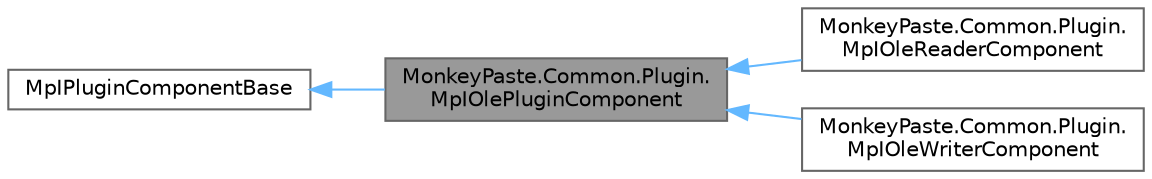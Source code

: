 digraph "MonkeyPaste.Common.Plugin.MpIOlePluginComponent"
{
 // LATEX_PDF_SIZE
  bgcolor="transparent";
  edge [fontname=Helvetica,fontsize=10,labelfontname=Helvetica,labelfontsize=10];
  node [fontname=Helvetica,fontsize=10,shape=box,height=0.2,width=0.4];
  rankdir="LR";
  Node1 [id="Node000001",label="MonkeyPaste.Common.Plugin.\lMpIOlePluginComponent",height=0.2,width=0.4,color="gray40", fillcolor="grey60", style="filled", fontcolor="black",tooltip=" "];
  Node2 -> Node1 [id="edge1_Node000001_Node000002",dir="back",color="steelblue1",style="solid",tooltip=" "];
  Node2 [id="Node000002",label="MpIPluginComponentBase",height=0.2,width=0.4,color="gray40", fillcolor="white", style="filled",URL="$interface_monkey_paste_1_1_common_1_1_plugin_1_1_mp_i_plugin_component_base.html",tooltip="Empty base interface to all Plugin Components."];
  Node1 -> Node3 [id="edge2_Node000001_Node000003",dir="back",color="steelblue1",style="solid",tooltip=" "];
  Node3 [id="Node000003",label="MonkeyPaste.Common.Plugin.\lMpIOleReaderComponent",height=0.2,width=0.4,color="gray40", fillcolor="white", style="filled",URL="$interface_monkey_paste_1_1_common_1_1_plugin_1_1_mp_i_ole_reader_component.html",tooltip=" "];
  Node1 -> Node4 [id="edge3_Node000001_Node000004",dir="back",color="steelblue1",style="solid",tooltip=" "];
  Node4 [id="Node000004",label="MonkeyPaste.Common.Plugin.\lMpIOleWriterComponent",height=0.2,width=0.4,color="gray40", fillcolor="white", style="filled",URL="$interface_monkey_paste_1_1_common_1_1_plugin_1_1_mp_i_ole_writer_component.html",tooltip=" "];
}

